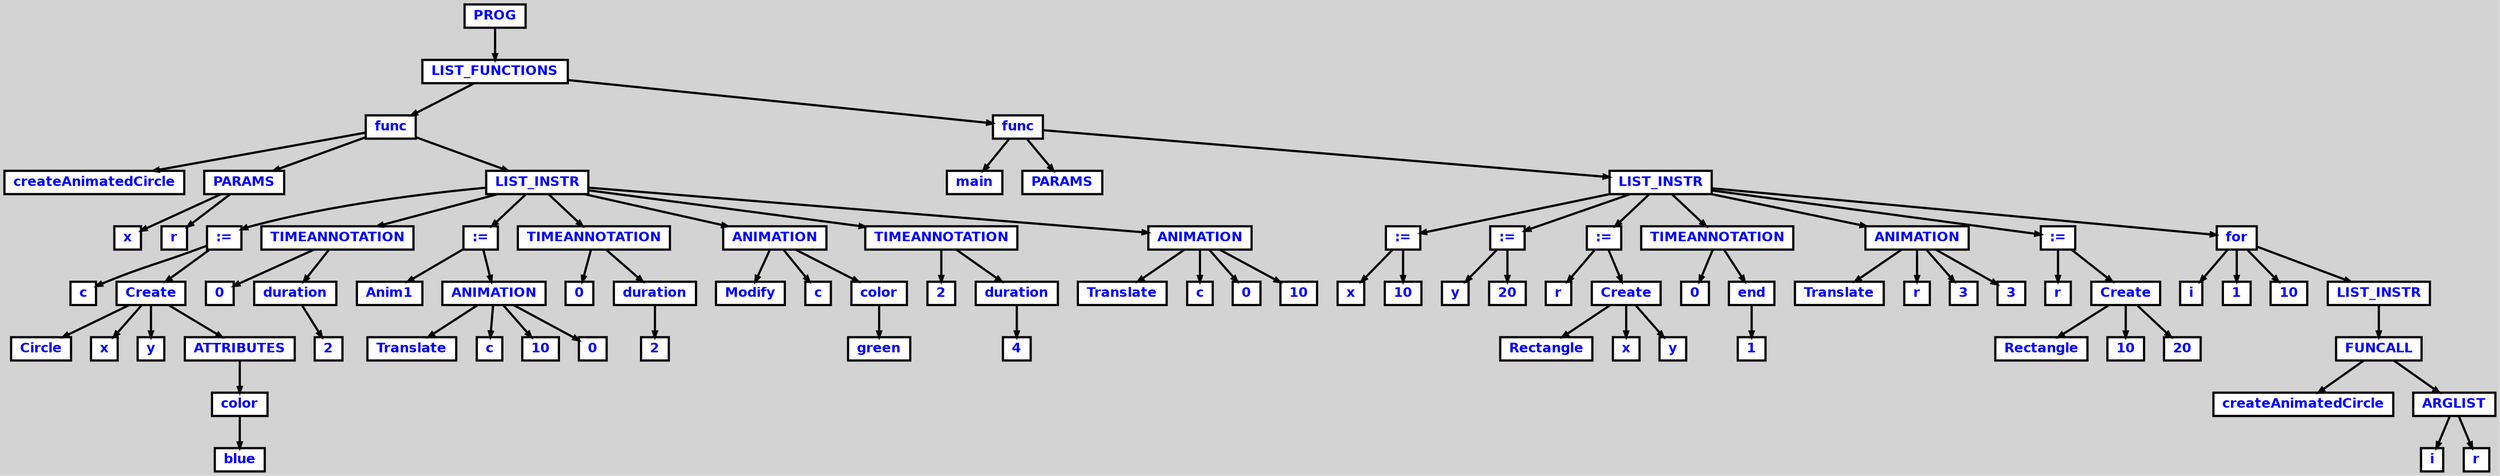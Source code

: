 digraph {

	ordering=out;
	ranksep=.4;
	bgcolor="lightgrey"; node [shape=box, fixedsize=false, fontsize=12, fontname="Helvetica-bold", fontcolor="blue"
		width=.25, height=.25, color="black", fillcolor="white", style="filled, solid, bold"];
	edge [arrowsize=.5, color="black", style="bold"]

  n0 [label="PROG"];
  n1 [label="LIST_FUNCTIONS"];
  n1 [label="LIST_FUNCTIONS"];
  n2 [label="func"];
  n2 [label="func"];
  n3 [label="createAnimatedCircle"];
  n4 [label="PARAMS"];
  n4 [label="PARAMS"];
  n5 [label="x"];
  n6 [label="r"];
  n7 [label="LIST_INSTR"];
  n7 [label="LIST_INSTR"];
  n8 [label=":="];
  n8 [label=":="];
  n9 [label="c"];
  n10 [label="Create"];
  n10 [label="Create"];
  n11 [label="Circle"];
  n12 [label="x"];
  n13 [label="y"];
  n14 [label="ATTRIBUTES"];
  n14 [label="ATTRIBUTES"];
  n15 [label="color"];
  n15 [label="color"];
  n16 [label="blue"];
  n17 [label="TIMEANNOTATION"];
  n17 [label="TIMEANNOTATION"];
  n18 [label="0"];
  n19 [label="duration"];
  n19 [label="duration"];
  n20 [label="2"];
  n21 [label=":="];
  n21 [label=":="];
  n22 [label="Anim1"];
  n23 [label="ANIMATION"];
  n23 [label="ANIMATION"];
  n24 [label="Translate"];
  n25 [label="c"];
  n26 [label="10"];
  n27 [label="0"];
  n28 [label="TIMEANNOTATION"];
  n28 [label="TIMEANNOTATION"];
  n29 [label="0"];
  n30 [label="duration"];
  n30 [label="duration"];
  n31 [label="2"];
  n32 [label="ANIMATION"];
  n32 [label="ANIMATION"];
  n33 [label="Modify"];
  n34 [label="c"];
  n35 [label="color"];
  n35 [label="color"];
  n36 [label="green"];
  n37 [label="TIMEANNOTATION"];
  n37 [label="TIMEANNOTATION"];
  n38 [label="2"];
  n39 [label="duration"];
  n39 [label="duration"];
  n40 [label="4"];
  n41 [label="ANIMATION"];
  n41 [label="ANIMATION"];
  n42 [label="Translate"];
  n43 [label="c"];
  n44 [label="0"];
  n45 [label="10"];
  n46 [label="func"];
  n46 [label="func"];
  n47 [label="main"];
  n48 [label="PARAMS"];
  n49 [label="LIST_INSTR"];
  n49 [label="LIST_INSTR"];
  n50 [label=":="];
  n50 [label=":="];
  n51 [label="x"];
  n52 [label="10"];
  n53 [label=":="];
  n53 [label=":="];
  n54 [label="y"];
  n55 [label="20"];
  n56 [label=":="];
  n56 [label=":="];
  n57 [label="r"];
  n58 [label="Create"];
  n58 [label="Create"];
  n59 [label="Rectangle"];
  n60 [label="x"];
  n61 [label="y"];
  n62 [label="TIMEANNOTATION"];
  n62 [label="TIMEANNOTATION"];
  n63 [label="0"];
  n64 [label="end"];
  n64 [label="end"];
  n65 [label="1"];
  n66 [label="ANIMATION"];
  n66 [label="ANIMATION"];
  n67 [label="Translate"];
  n68 [label="r"];
  n69 [label="3"];
  n70 [label="3"];
  n71 [label=":="];
  n71 [label=":="];
  n72 [label="r"];
  n73 [label="Create"];
  n73 [label="Create"];
  n74 [label="Rectangle"];
  n75 [label="10"];
  n76 [label="20"];
  n77 [label="for"];
  n77 [label="for"];
  n78 [label="i"];
  n79 [label="1"];
  n80 [label="10"];
  n81 [label="LIST_INSTR"];
  n81 [label="LIST_INSTR"];
  n82 [label="FUNCALL"];
  n82 [label="FUNCALL"];
  n83 [label="createAnimatedCircle"];
  n84 [label="ARGLIST"];
  n84 [label="ARGLIST"];
  n85 [label="i"];
  n86 [label="r"];

  n0 -> n1 // "PROG" -> "LIST_FUNCTIONS"
  n1 -> n2 // "LIST_FUNCTIONS" -> "func"
  n2 -> n3 // "func" -> "createAnimatedCircle"
  n2 -> n4 // "func" -> "PARAMS"
  n4 -> n5 // "PARAMS" -> "x"
  n4 -> n6 // "PARAMS" -> "r"
  n2 -> n7 // "func" -> "LIST_INSTR"
  n7 -> n8 // "LIST_INSTR" -> ":="
  n8 -> n9 // ":=" -> "c"
  n8 -> n10 // ":=" -> "Create"
  n10 -> n11 // "Create" -> "Circle"
  n10 -> n12 // "Create" -> "x"
  n10 -> n13 // "Create" -> "y"
  n10 -> n14 // "Create" -> "ATTRIBUTES"
  n14 -> n15 // "ATTRIBUTES" -> "color"
  n15 -> n16 // "color" -> "blue"
  n7 -> n17 // "LIST_INSTR" -> "TIMEANNOTATION"
  n17 -> n18 // "TIMEANNOTATION" -> "0"
  n17 -> n19 // "TIMEANNOTATION" -> "duration"
  n19 -> n20 // "duration" -> "2"
  n7 -> n21 // "LIST_INSTR" -> ":="
  n21 -> n22 // ":=" -> "Anim1"
  n21 -> n23 // ":=" -> "ANIMATION"
  n23 -> n24 // "ANIMATION" -> "Translate"
  n23 -> n25 // "ANIMATION" -> "c"
  n23 -> n26 // "ANIMATION" -> "10"
  n23 -> n27 // "ANIMATION" -> "0"
  n7 -> n28 // "LIST_INSTR" -> "TIMEANNOTATION"
  n28 -> n29 // "TIMEANNOTATION" -> "0"
  n28 -> n30 // "TIMEANNOTATION" -> "duration"
  n30 -> n31 // "duration" -> "2"
  n7 -> n32 // "LIST_INSTR" -> "ANIMATION"
  n32 -> n33 // "ANIMATION" -> "Modify"
  n32 -> n34 // "ANIMATION" -> "c"
  n32 -> n35 // "ANIMATION" -> "color"
  n35 -> n36 // "color" -> "green"
  n7 -> n37 // "LIST_INSTR" -> "TIMEANNOTATION"
  n37 -> n38 // "TIMEANNOTATION" -> "2"
  n37 -> n39 // "TIMEANNOTATION" -> "duration"
  n39 -> n40 // "duration" -> "4"
  n7 -> n41 // "LIST_INSTR" -> "ANIMATION"
  n41 -> n42 // "ANIMATION" -> "Translate"
  n41 -> n43 // "ANIMATION" -> "c"
  n41 -> n44 // "ANIMATION" -> "0"
  n41 -> n45 // "ANIMATION" -> "10"
  n1 -> n46 // "LIST_FUNCTIONS" -> "func"
  n46 -> n47 // "func" -> "main"
  n46 -> n48 // "func" -> "PARAMS"
  n46 -> n49 // "func" -> "LIST_INSTR"
  n49 -> n50 // "LIST_INSTR" -> ":="
  n50 -> n51 // ":=" -> "x"
  n50 -> n52 // ":=" -> "10"
  n49 -> n53 // "LIST_INSTR" -> ":="
  n53 -> n54 // ":=" -> "y"
  n53 -> n55 // ":=" -> "20"
  n49 -> n56 // "LIST_INSTR" -> ":="
  n56 -> n57 // ":=" -> "r"
  n56 -> n58 // ":=" -> "Create"
  n58 -> n59 // "Create" -> "Rectangle"
  n58 -> n60 // "Create" -> "x"
  n58 -> n61 // "Create" -> "y"
  n49 -> n62 // "LIST_INSTR" -> "TIMEANNOTATION"
  n62 -> n63 // "TIMEANNOTATION" -> "0"
  n62 -> n64 // "TIMEANNOTATION" -> "end"
  n64 -> n65 // "end" -> "1"
  n49 -> n66 // "LIST_INSTR" -> "ANIMATION"
  n66 -> n67 // "ANIMATION" -> "Translate"
  n66 -> n68 // "ANIMATION" -> "r"
  n66 -> n69 // "ANIMATION" -> "3"
  n66 -> n70 // "ANIMATION" -> "3"
  n49 -> n71 // "LIST_INSTR" -> ":="
  n71 -> n72 // ":=" -> "r"
  n71 -> n73 // ":=" -> "Create"
  n73 -> n74 // "Create" -> "Rectangle"
  n73 -> n75 // "Create" -> "10"
  n73 -> n76 // "Create" -> "20"
  n49 -> n77 // "LIST_INSTR" -> "for"
  n77 -> n78 // "for" -> "i"
  n77 -> n79 // "for" -> "1"
  n77 -> n80 // "for" -> "10"
  n77 -> n81 // "for" -> "LIST_INSTR"
  n81 -> n82 // "LIST_INSTR" -> "FUNCALL"
  n82 -> n83 // "FUNCALL" -> "createAnimatedCircle"
  n82 -> n84 // "FUNCALL" -> "ARGLIST"
  n84 -> n85 // "ARGLIST" -> "i"
  n84 -> n86 // "ARGLIST" -> "r"

}
